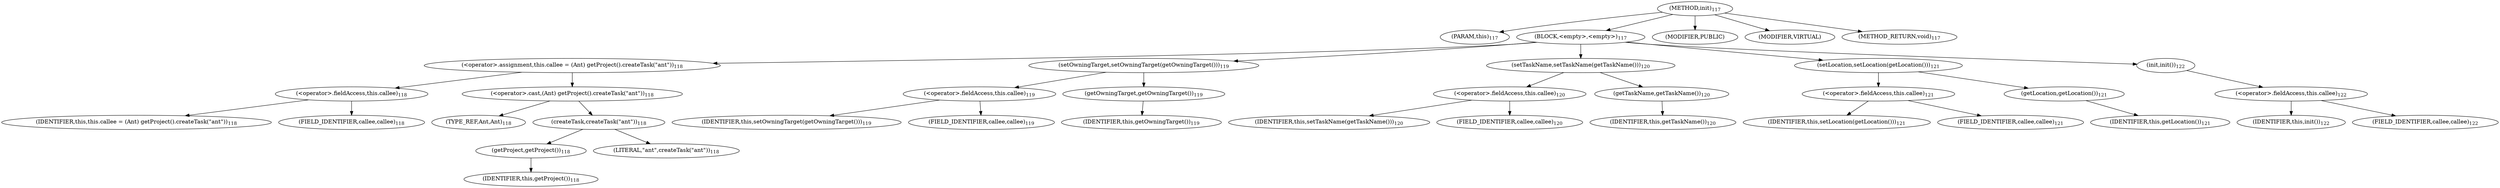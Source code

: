 digraph "init" {  
"66" [label = <(METHOD,init)<SUB>117</SUB>> ]
"6" [label = <(PARAM,this)<SUB>117</SUB>> ]
"67" [label = <(BLOCK,&lt;empty&gt;,&lt;empty&gt;)<SUB>117</SUB>> ]
"68" [label = <(&lt;operator&gt;.assignment,this.callee = (Ant) getProject().createTask(&quot;ant&quot;))<SUB>118</SUB>> ]
"69" [label = <(&lt;operator&gt;.fieldAccess,this.callee)<SUB>118</SUB>> ]
"70" [label = <(IDENTIFIER,this,this.callee = (Ant) getProject().createTask(&quot;ant&quot;))<SUB>118</SUB>> ]
"71" [label = <(FIELD_IDENTIFIER,callee,callee)<SUB>118</SUB>> ]
"72" [label = <(&lt;operator&gt;.cast,(Ant) getProject().createTask(&quot;ant&quot;))<SUB>118</SUB>> ]
"73" [label = <(TYPE_REF,Ant,Ant)<SUB>118</SUB>> ]
"74" [label = <(createTask,createTask(&quot;ant&quot;))<SUB>118</SUB>> ]
"75" [label = <(getProject,getProject())<SUB>118</SUB>> ]
"5" [label = <(IDENTIFIER,this,getProject())<SUB>118</SUB>> ]
"76" [label = <(LITERAL,&quot;ant&quot;,createTask(&quot;ant&quot;))<SUB>118</SUB>> ]
"77" [label = <(setOwningTarget,setOwningTarget(getOwningTarget()))<SUB>119</SUB>> ]
"78" [label = <(&lt;operator&gt;.fieldAccess,this.callee)<SUB>119</SUB>> ]
"79" [label = <(IDENTIFIER,this,setOwningTarget(getOwningTarget()))<SUB>119</SUB>> ]
"80" [label = <(FIELD_IDENTIFIER,callee,callee)<SUB>119</SUB>> ]
"81" [label = <(getOwningTarget,getOwningTarget())<SUB>119</SUB>> ]
"7" [label = <(IDENTIFIER,this,getOwningTarget())<SUB>119</SUB>> ]
"82" [label = <(setTaskName,setTaskName(getTaskName()))<SUB>120</SUB>> ]
"83" [label = <(&lt;operator&gt;.fieldAccess,this.callee)<SUB>120</SUB>> ]
"84" [label = <(IDENTIFIER,this,setTaskName(getTaskName()))<SUB>120</SUB>> ]
"85" [label = <(FIELD_IDENTIFIER,callee,callee)<SUB>120</SUB>> ]
"86" [label = <(getTaskName,getTaskName())<SUB>120</SUB>> ]
"8" [label = <(IDENTIFIER,this,getTaskName())<SUB>120</SUB>> ]
"87" [label = <(setLocation,setLocation(getLocation()))<SUB>121</SUB>> ]
"88" [label = <(&lt;operator&gt;.fieldAccess,this.callee)<SUB>121</SUB>> ]
"89" [label = <(IDENTIFIER,this,setLocation(getLocation()))<SUB>121</SUB>> ]
"90" [label = <(FIELD_IDENTIFIER,callee,callee)<SUB>121</SUB>> ]
"91" [label = <(getLocation,getLocation())<SUB>121</SUB>> ]
"9" [label = <(IDENTIFIER,this,getLocation())<SUB>121</SUB>> ]
"92" [label = <(init,init())<SUB>122</SUB>> ]
"93" [label = <(&lt;operator&gt;.fieldAccess,this.callee)<SUB>122</SUB>> ]
"94" [label = <(IDENTIFIER,this,init())<SUB>122</SUB>> ]
"95" [label = <(FIELD_IDENTIFIER,callee,callee)<SUB>122</SUB>> ]
"96" [label = <(MODIFIER,PUBLIC)> ]
"97" [label = <(MODIFIER,VIRTUAL)> ]
"98" [label = <(METHOD_RETURN,void)<SUB>117</SUB>> ]
  "66" -> "6" 
  "66" -> "67" 
  "66" -> "96" 
  "66" -> "97" 
  "66" -> "98" 
  "67" -> "68" 
  "67" -> "77" 
  "67" -> "82" 
  "67" -> "87" 
  "67" -> "92" 
  "68" -> "69" 
  "68" -> "72" 
  "69" -> "70" 
  "69" -> "71" 
  "72" -> "73" 
  "72" -> "74" 
  "74" -> "75" 
  "74" -> "76" 
  "75" -> "5" 
  "77" -> "78" 
  "77" -> "81" 
  "78" -> "79" 
  "78" -> "80" 
  "81" -> "7" 
  "82" -> "83" 
  "82" -> "86" 
  "83" -> "84" 
  "83" -> "85" 
  "86" -> "8" 
  "87" -> "88" 
  "87" -> "91" 
  "88" -> "89" 
  "88" -> "90" 
  "91" -> "9" 
  "92" -> "93" 
  "93" -> "94" 
  "93" -> "95" 
}

